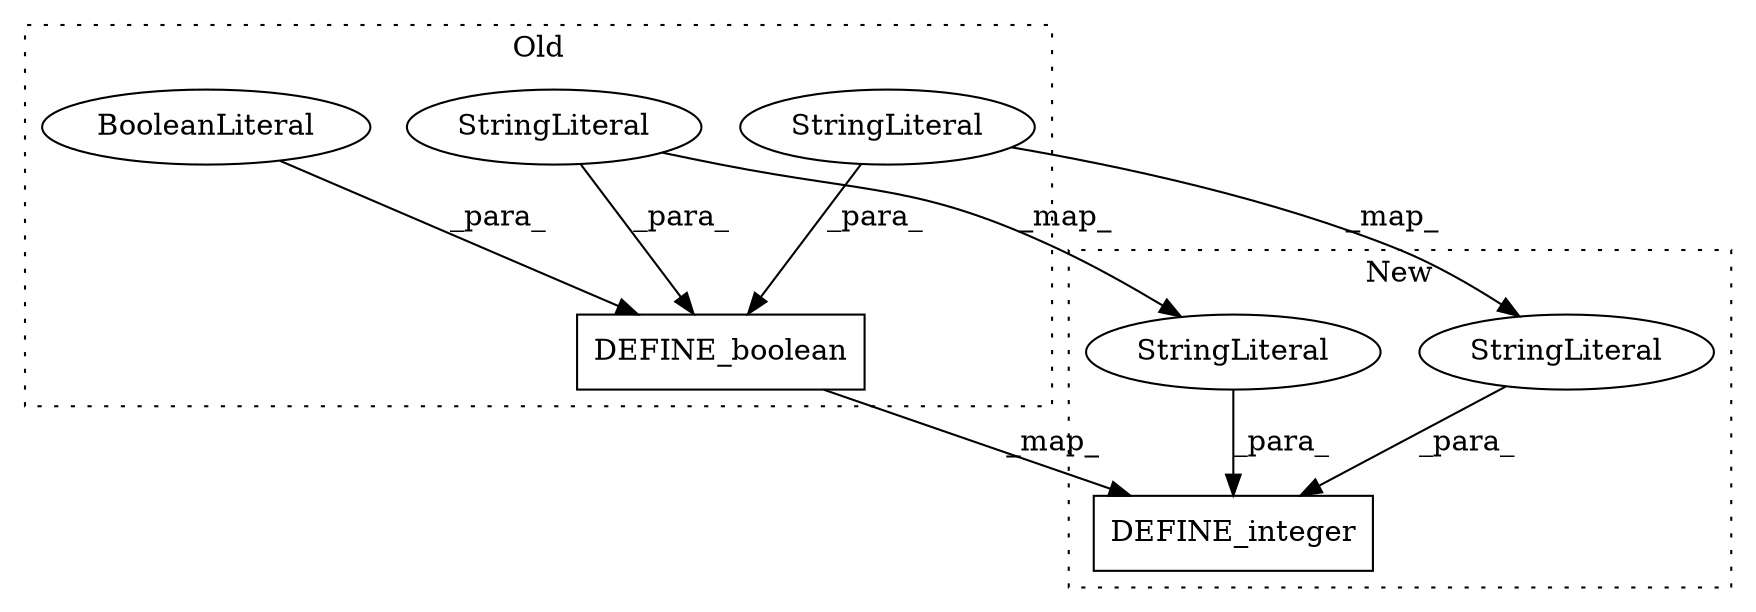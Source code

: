 digraph G {
subgraph cluster0 {
1 [label="DEFINE_boolean" a="32" s="1856,2004" l="15,1" shape="box"];
3 [label="BooleanLiteral" a="9" s="1903" l="4" shape="ellipse"];
4 [label="StringLiteral" a="45" s="1871" l="31" shape="ellipse"];
7 [label="StringLiteral" a="45" s="1908" l="96" shape="ellipse"];
label = "Old";
style="dotted";
}
subgraph cluster1 {
2 [label="DEFINE_integer" a="32" s="1688,1824" l="15,1" shape="box"];
5 [label="StringLiteral" a="45" s="1703" l="14" shape="ellipse"];
6 [label="StringLiteral" a="45" s="1723" l="101" shape="ellipse"];
label = "New";
style="dotted";
}
1 -> 2 [label="_map_"];
3 -> 1 [label="_para_"];
4 -> 1 [label="_para_"];
4 -> 5 [label="_map_"];
5 -> 2 [label="_para_"];
6 -> 2 [label="_para_"];
7 -> 1 [label="_para_"];
7 -> 6 [label="_map_"];
}